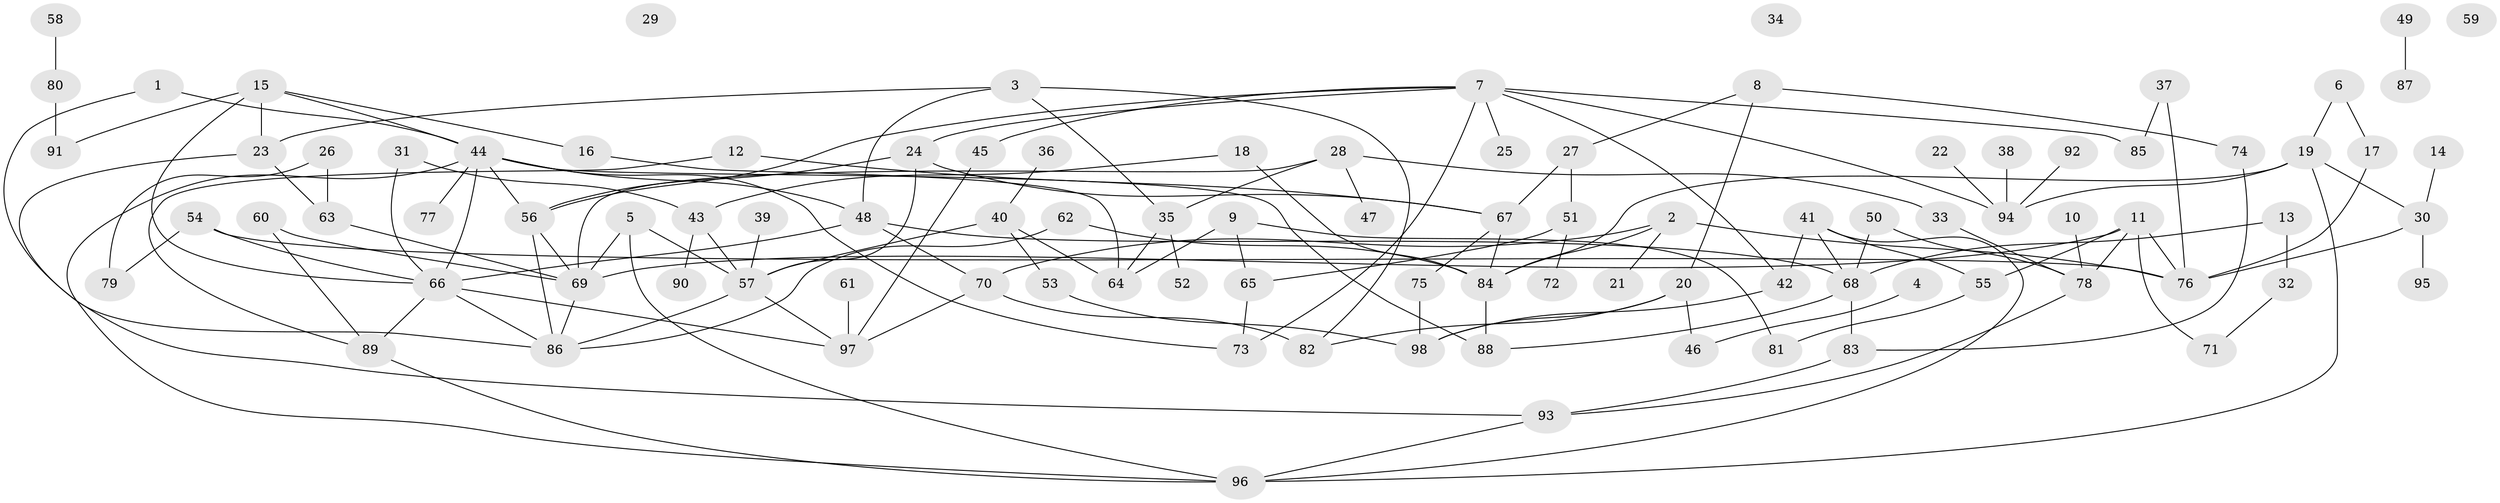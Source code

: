 // coarse degree distribution, {9: 0.017241379310344827, 3: 0.1206896551724138, 8: 0.05172413793103448, 1: 0.1896551724137931, 2: 0.1896551724137931, 7: 0.034482758620689655, 6: 0.1206896551724138, 5: 0.06896551724137931, 0: 0.06896551724137931, 4: 0.1206896551724138, 15: 0.017241379310344827}
// Generated by graph-tools (version 1.1) at 2025/16/03/04/25 18:16:37]
// undirected, 98 vertices, 146 edges
graph export_dot {
graph [start="1"]
  node [color=gray90,style=filled];
  1;
  2;
  3;
  4;
  5;
  6;
  7;
  8;
  9;
  10;
  11;
  12;
  13;
  14;
  15;
  16;
  17;
  18;
  19;
  20;
  21;
  22;
  23;
  24;
  25;
  26;
  27;
  28;
  29;
  30;
  31;
  32;
  33;
  34;
  35;
  36;
  37;
  38;
  39;
  40;
  41;
  42;
  43;
  44;
  45;
  46;
  47;
  48;
  49;
  50;
  51;
  52;
  53;
  54;
  55;
  56;
  57;
  58;
  59;
  60;
  61;
  62;
  63;
  64;
  65;
  66;
  67;
  68;
  69;
  70;
  71;
  72;
  73;
  74;
  75;
  76;
  77;
  78;
  79;
  80;
  81;
  82;
  83;
  84;
  85;
  86;
  87;
  88;
  89;
  90;
  91;
  92;
  93;
  94;
  95;
  96;
  97;
  98;
  1 -- 44;
  1 -- 86;
  2 -- 21;
  2 -- 70;
  2 -- 76;
  2 -- 84;
  3 -- 23;
  3 -- 35;
  3 -- 48;
  3 -- 82;
  4 -- 46;
  5 -- 57;
  5 -- 69;
  5 -- 96;
  6 -- 17;
  6 -- 19;
  7 -- 24;
  7 -- 25;
  7 -- 42;
  7 -- 45;
  7 -- 56;
  7 -- 73;
  7 -- 85;
  7 -- 94;
  8 -- 20;
  8 -- 27;
  8 -- 74;
  9 -- 64;
  9 -- 65;
  9 -- 81;
  10 -- 78;
  11 -- 55;
  11 -- 69;
  11 -- 71;
  11 -- 76;
  11 -- 78;
  12 -- 67;
  12 -- 89;
  13 -- 32;
  13 -- 68;
  14 -- 30;
  15 -- 16;
  15 -- 23;
  15 -- 44;
  15 -- 66;
  15 -- 91;
  16 -- 64;
  17 -- 76;
  18 -- 43;
  18 -- 84;
  19 -- 30;
  19 -- 84;
  19 -- 94;
  19 -- 96;
  20 -- 46;
  20 -- 82;
  20 -- 98;
  22 -- 94;
  23 -- 63;
  23 -- 93;
  24 -- 56;
  24 -- 57;
  24 -- 67;
  26 -- 63;
  26 -- 79;
  27 -- 51;
  27 -- 67;
  28 -- 33;
  28 -- 35;
  28 -- 47;
  28 -- 69;
  30 -- 76;
  30 -- 95;
  31 -- 43;
  31 -- 66;
  32 -- 71;
  33 -- 78;
  35 -- 52;
  35 -- 64;
  36 -- 40;
  37 -- 76;
  37 -- 85;
  38 -- 94;
  39 -- 57;
  40 -- 53;
  40 -- 57;
  40 -- 64;
  41 -- 42;
  41 -- 55;
  41 -- 68;
  41 -- 96;
  42 -- 98;
  43 -- 57;
  43 -- 90;
  44 -- 48;
  44 -- 56;
  44 -- 66;
  44 -- 73;
  44 -- 77;
  44 -- 88;
  44 -- 96;
  45 -- 97;
  48 -- 66;
  48 -- 68;
  48 -- 70;
  49 -- 87;
  50 -- 68;
  50 -- 78;
  51 -- 65;
  51 -- 72;
  53 -- 98;
  54 -- 66;
  54 -- 76;
  54 -- 79;
  55 -- 81;
  56 -- 69;
  56 -- 86;
  57 -- 86;
  57 -- 97;
  58 -- 80;
  60 -- 69;
  60 -- 89;
  61 -- 97;
  62 -- 84;
  62 -- 86;
  63 -- 69;
  65 -- 73;
  66 -- 86;
  66 -- 89;
  66 -- 97;
  67 -- 75;
  67 -- 84;
  68 -- 83;
  68 -- 88;
  69 -- 86;
  70 -- 82;
  70 -- 97;
  74 -- 83;
  75 -- 98;
  78 -- 93;
  80 -- 91;
  83 -- 93;
  84 -- 88;
  89 -- 96;
  92 -- 94;
  93 -- 96;
}
